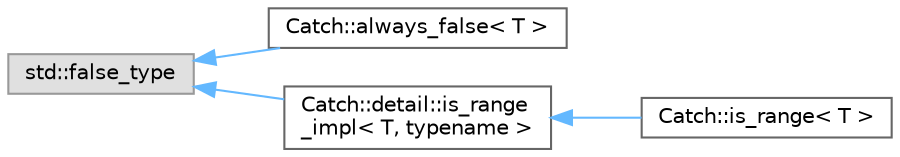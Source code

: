 digraph "Graphical Class Hierarchy"
{
 // LATEX_PDF_SIZE
  bgcolor="transparent";
  edge [fontname=Helvetica,fontsize=10,labelfontname=Helvetica,labelfontsize=10];
  node [fontname=Helvetica,fontsize=10,shape=box,height=0.2,width=0.4];
  rankdir="LR";
  Node0 [label="std::false_type",height=0.2,width=0.4,color="grey60", fillcolor="#E0E0E0", style="filled",tooltip=" "];
  Node0 -> Node1 [dir="back",color="steelblue1",style="solid"];
  Node1 [label="Catch::always_false\< T \>",height=0.2,width=0.4,color="grey40", fillcolor="white", style="filled",URL="$struct_catch_1_1always__false.html",tooltip=" "];
  Node0 -> Node2 [dir="back",color="steelblue1",style="solid"];
  Node2 [label="Catch::detail::is_range\l_impl\< T, typename \>",height=0.2,width=0.4,color="grey40", fillcolor="white", style="filled",URL="$struct_catch_1_1detail_1_1is__range__impl.html",tooltip=" "];
  Node2 -> Node3 [dir="back",color="steelblue1",style="solid"];
  Node3 [label="Catch::is_range\< T \>",height=0.2,width=0.4,color="grey40", fillcolor="white", style="filled",URL="$struct_catch_1_1is__range.html",tooltip=" "];
}
